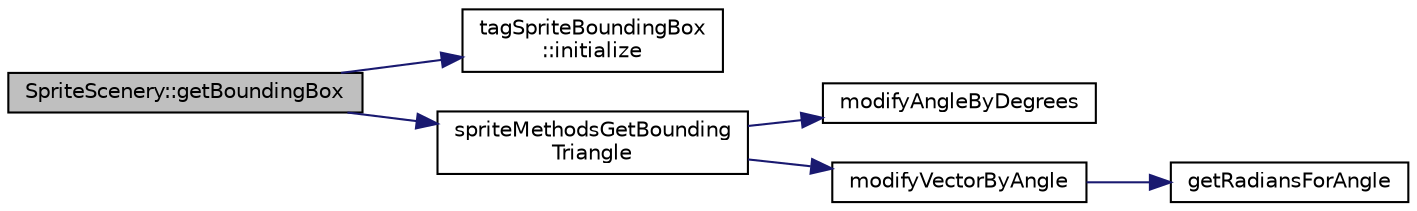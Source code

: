 digraph "SpriteScenery::getBoundingBox"
{
 // LATEX_PDF_SIZE
  edge [fontname="Helvetica",fontsize="10",labelfontname="Helvetica",labelfontsize="10"];
  node [fontname="Helvetica",fontsize="10",shape=record];
  rankdir="LR";
  Node1 [label="SpriteScenery::getBoundingBox",height=0.2,width=0.4,color="black", fillcolor="grey75", style="filled", fontcolor="black",tooltip=" "];
  Node1 -> Node2 [color="midnightblue",fontsize="10",style="solid"];
  Node2 [label="tagSpriteBoundingBox\l::initialize",height=0.2,width=0.4,color="black", fillcolor="white", style="filled",URL="$structtag_sprite_bounding_box.html#ab2fa7a6bce313a83f1313a534cae9ed6",tooltip=" "];
  Node1 -> Node3 [color="midnightblue",fontsize="10",style="solid"];
  Node3 [label="spriteMethodsGetBounding\lTriangle",height=0.2,width=0.4,color="black", fillcolor="white", style="filled",URL="$_sprite_methods_8cpp.html#ad9d10bdfc75a2c1db8d1bc929a0b6db3",tooltip=" "];
  Node3 -> Node4 [color="midnightblue",fontsize="10",style="solid"];
  Node4 [label="modifyAngleByDegrees",height=0.2,width=0.4,color="black", fillcolor="white", style="filled",URL="$angles_8cpp.html#af9d7486016974d2bf6bf337b007bbccc",tooltip=" "];
  Node3 -> Node5 [color="midnightblue",fontsize="10",style="solid"];
  Node5 [label="modifyVectorByAngle",height=0.2,width=0.4,color="black", fillcolor="white", style="filled",URL="$angles_8cpp.html#a54b5da6c7486a0a224fd34341c0dc065",tooltip="Routine that gets cartesian coordinates for a Vector from location data, length, and radian angle...."];
  Node5 -> Node6 [color="midnightblue",fontsize="10",style="solid"];
  Node6 [label="getRadiansForAngle",height=0.2,width=0.4,color="black", fillcolor="white", style="filled",URL="$angles_8cpp.html#afd678569a928773e3637374773ada97e",tooltip=" "];
}
